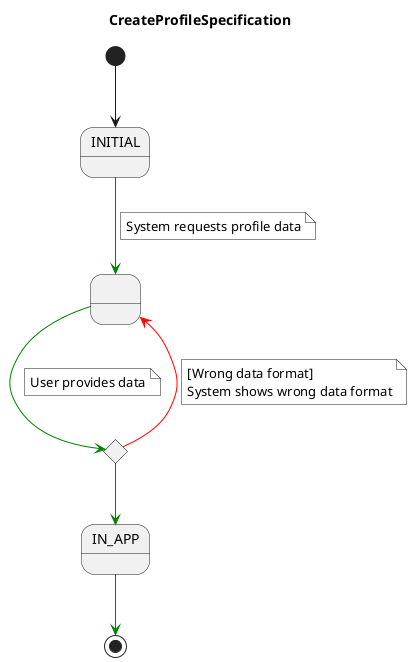 @startuml CreateProfileSpecification
title CreateProfileSpecification

skinparam NoteBackgroundColor white

state IN_APP
state STATE1 as " "
state is_required_data_provided <<choice>>

[*] --> INITIAL
INITIAL -[#green]-> STATE1
note on link
System requests profile data
end note

STATE1 -[#green]-> is_required_data_provided
note on link
User provides data
end note

is_required_data_provided -[#red]up-> STATE1
note on link
[Wrong data format] 
System shows wrong data format
end note

is_required_data_provided -[#green]-> IN_APP

IN_APP -[#green]-> [*]

@enduml